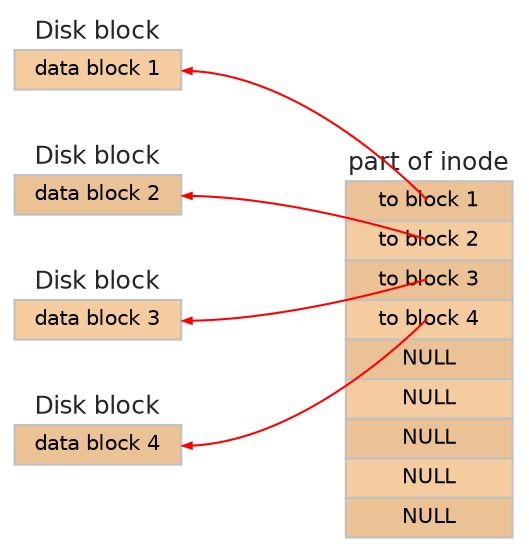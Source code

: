 digraph "memsim/diag/diagsample4" {
	graph [fontname=Helvetica rankdir=LR ranksep=1.0]
	node [fontname=Helvetica fontsize=8 margin="0.04 0.04" shape=none width=0.4]
	edge [arrowsize=0.4]
	box1:pointer1:c -> box2:data1 [color=red headclip=true tailclip=false]
	box1:pointer2:c -> box3:data1 [color=red headclip=true tailclip=false]
	box1:pointer3:c -> box4:data1 [color=red headclip=true tailclip=false]
	box1:pointer4:c -> box5:data1 [color=red headclip=true tailclip=false]
	subgraph left {
		box1 [label=<<table border="0.1" cellborder="1" cellspacing="0"><TR><TD border="0.0" ><font face="helvetica" color="grey15" point-size="12">part of inode</font></TD></TR><tr><td align="text" color="grey" bgcolor="#ebc296" height="19" fixedsize="true" width="80" port="pointer1"><font point-size="10">to block 1</font></td></tr><tr><td align="text" color="grey" bgcolor="#F5CCA0" height="19" fixedsize="true" width="80" port="pointer2"><font point-size="10">to block 2</font></td></tr><tr><td align="text" color="grey" bgcolor="#ebc296" height="19" fixedsize="true" width="80" port="pointer3"><font point-size="10">to block 3</font></td></tr><tr><td align="text" color="grey" bgcolor="#F5CCA0" height="19" fixedsize="true" width="80" port="pointer4"><font point-size="10">to block 4</font></td></tr><tr><td align="text" color="grey" bgcolor="#ebc296" height="19" fixedsize="true" width="80" port="null1"><font point-size="10">NULL</font></td></tr><tr><td align="text" color="grey" bgcolor="#F5CCA0" height="19" fixedsize="true" width="80" port="null2"><font point-size="10">NULL</font></td></tr><tr><td align="text" color="grey" bgcolor="#ebc296" height="19" fixedsize="true" width="80" port="null3"><font point-size="10">NULL</font></td></tr><tr><td align="text" color="grey" bgcolor="#F5CCA0" height="19" fixedsize="true" width="80" port="null4"><font point-size="10">NULL</font></td></tr><tr><td align="text" color="grey" bgcolor="#ebc296" height="19" fixedsize="true" width="80" port="null5"><font point-size="10">NULL</font></td></tr></table>>]
		rank=sink
	}
	subgraph right {
		box2 [label=<<table border="0.1" cellborder="1" cellspacing="0"><TR><TD border="0.0" ><font face="helvetica" color="grey15" point-size="12">Disk block</font></TD></TR><tr><td align="text" color="grey" bgcolor="#F5CCA0" height="19" fixedsize="true" width="80" port="data1"><font point-size="10">data block 1</font></td></tr></table>>]
		box3 [label=<<table border="0.1" cellborder="1" cellspacing="0"><TR><TD border="0.0" ><font face="helvetica" color="grey15" point-size="12">Disk block</font></TD></TR><tr><td align="text" color="grey" bgcolor="#ebc296" height="19" fixedsize="true" width="80" port="data1"><font point-size="10">data block 2</font></td></tr></table>>]
		box4 [label=<<table border="0.1" cellborder="1" cellspacing="0"><TR><TD border="0.0" ><font face="helvetica" color="grey15" point-size="12">Disk block</font></TD></TR><tr><td align="text" color="grey" bgcolor="#F5CCA0" height="19" fixedsize="true" width="80" port="data1"><font point-size="10">data block 3</font></td></tr></table>>]
		box5 [label=<<table border="0.1" cellborder="1" cellspacing="0"><TR><TD border="0.0" ><font face="helvetica" color="grey15" point-size="12">Disk block</font></TD></TR><tr><td align="text" color="grey" bgcolor="#ebc296" height="19" fixedsize="true" width="80" port="data1"><font point-size="10">data block 4</font></td></tr></table>>]
		rank=source
	}
}
